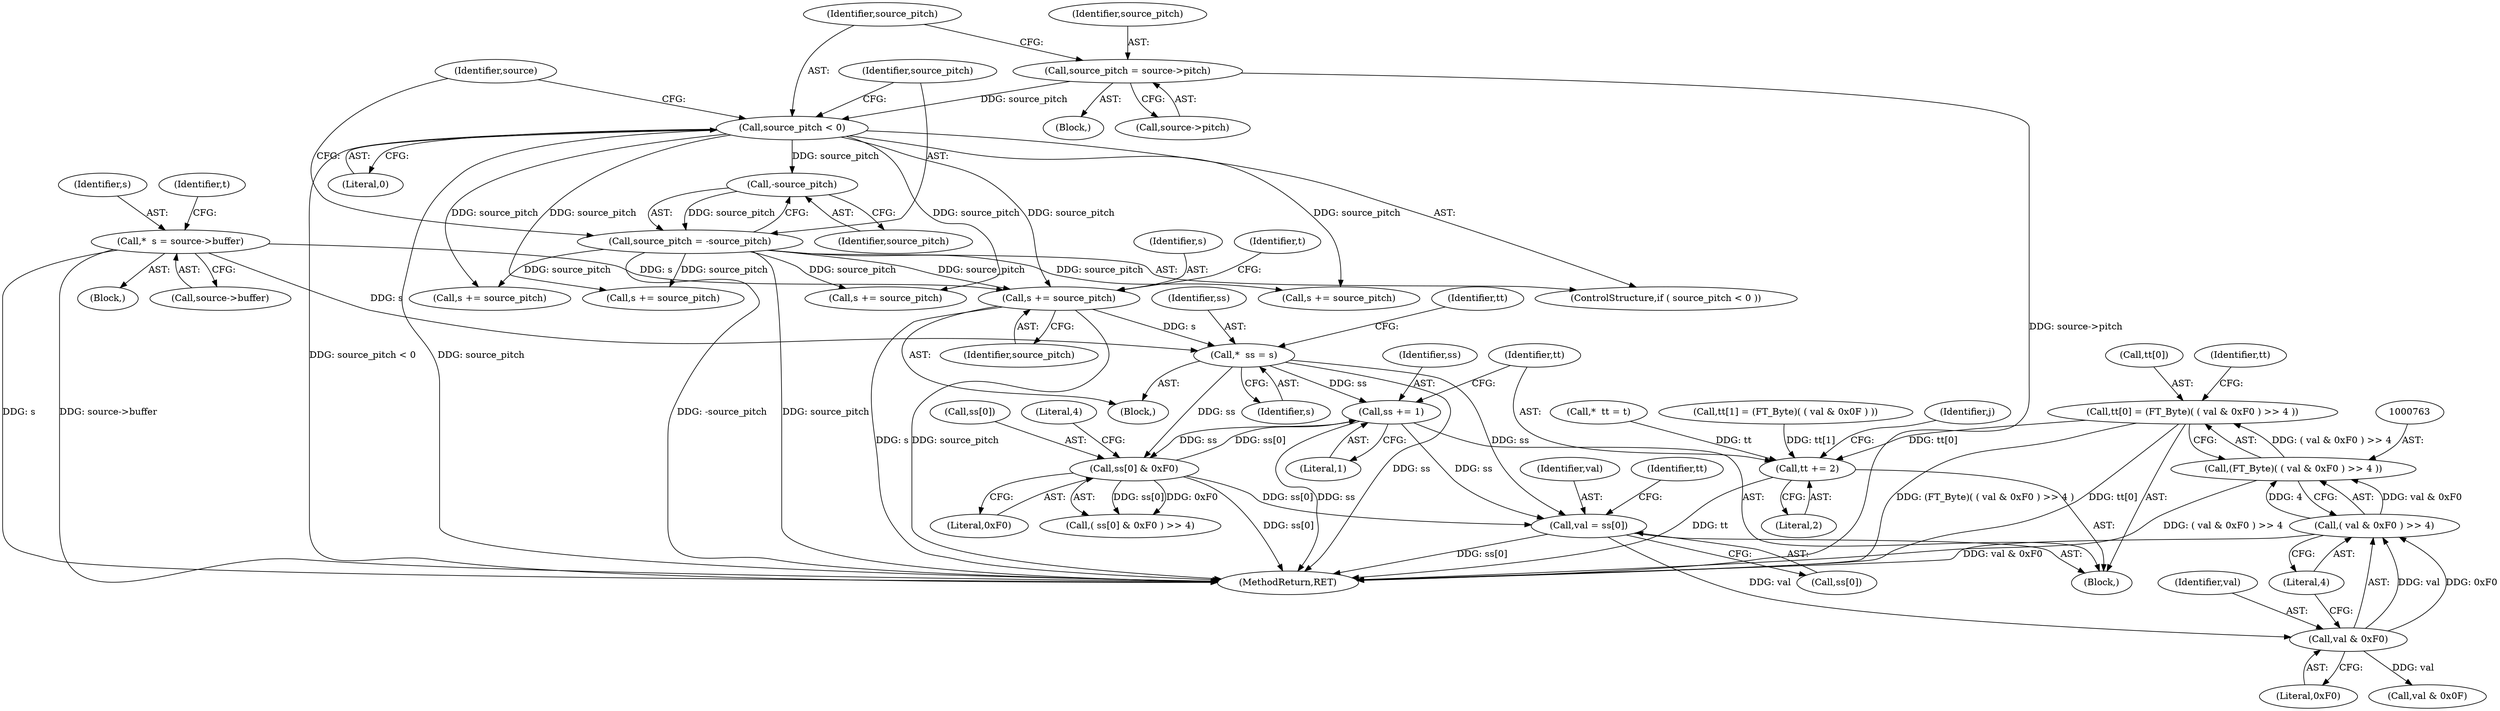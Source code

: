 digraph "0_savannah_b3500af717010137046ec4076d1e1c0641e33727@array" {
"1000758" [label="(Call,tt[0] = (FT_Byte)( ( val & 0xF0 ) >> 4 ))"];
"1000762" [label="(Call,(FT_Byte)( ( val & 0xF0 ) >> 4 ))"];
"1000764" [label="(Call,( val & 0xF0 ) >> 4)"];
"1000765" [label="(Call,val & 0xF0)"];
"1000753" [label="(Call,val = ss[0])"];
"1000730" [label="(Call,*  ss = s)"];
"1000700" [label="(Call,*  s = source->buffer)"];
"1000803" [label="(Call,s += source_pitch)"];
"1000275" [label="(Call,source_pitch < 0)"];
"1000269" [label="(Call,source_pitch = source->pitch)"];
"1000278" [label="(Call,source_pitch = -source_pitch)"];
"1000280" [label="(Call,-source_pitch)"];
"1000797" [label="(Call,ss[0] & 0xF0)"];
"1000778" [label="(Call,ss += 1)"];
"1000781" [label="(Call,tt += 2)"];
"1000269" [label="(Call,source_pitch = source->pitch)"];
"1000730" [label="(Call,*  ss = s)"];
"1000797" [label="(Call,ss[0] & 0xF0)"];
"1000765" [label="(Call,val & 0xF0)"];
"1000731" [label="(Identifier,ss)"];
"1000274" [label="(ControlStructure,if ( source_pitch < 0 ))"];
"1000751" [label="(Block,)"];
"1000735" [label="(Identifier,tt)"];
"1000698" [label="(Block,)"];
"1000702" [label="(Call,source->buffer)"];
"1000280" [label="(Call,-source_pitch)"];
"1000783" [label="(Literal,2)"];
"1000758" [label="(Call,tt[0] = (FT_Byte)( ( val & 0xF0 ) >> 4 ))"];
"1000110" [label="(Block,)"];
"1000701" [label="(Identifier,s)"];
"1000732" [label="(Identifier,s)"];
"1000275" [label="(Call,source_pitch < 0)"];
"1000764" [label="(Call,( val & 0xF0 ) >> 4)"];
"1000278" [label="(Call,source_pitch = -source_pitch)"];
"1000767" [label="(Literal,0xF0)"];
"1000798" [label="(Call,ss[0])"];
"1000271" [label="(Call,source->pitch)"];
"1000768" [label="(Literal,4)"];
"1000804" [label="(Identifier,s)"];
"1000779" [label="(Identifier,ss)"];
"1000270" [label="(Identifier,source_pitch)"];
"1000775" [label="(Call,val & 0x0F)"];
"1000778" [label="(Call,ss += 1)"];
"1000277" [label="(Literal,0)"];
"1000803" [label="(Call,s += source_pitch)"];
"1000750" [label="(Identifier,j)"];
"1000782" [label="(Identifier,tt)"];
"1000805" [label="(Identifier,source_pitch)"];
"1000284" [label="(Identifier,source)"];
"1000754" [label="(Identifier,val)"];
"1000885" [label="(MethodReturn,RET)"];
"1000276" [label="(Identifier,source_pitch)"];
"1000281" [label="(Identifier,source_pitch)"];
"1000734" [label="(Call,*  tt = t)"];
"1000707" [label="(Identifier,t)"];
"1000875" [label="(Call,s += source_pitch)"];
"1000700" [label="(Call,*  s = source->buffer)"];
"1000802" [label="(Literal,4)"];
"1000807" [label="(Identifier,t)"];
"1000760" [label="(Identifier,tt)"];
"1000690" [label="(Call,s += source_pitch)"];
"1000801" [label="(Literal,0xF0)"];
"1000755" [label="(Call,ss[0])"];
"1000766" [label="(Identifier,val)"];
"1000759" [label="(Call,tt[0])"];
"1000781" [label="(Call,tt += 2)"];
"1000762" [label="(Call,(FT_Byte)( ( val & 0xF0 ) >> 4 ))"];
"1000481" [label="(Call,s += source_pitch)"];
"1000728" [label="(Block,)"];
"1000771" [label="(Identifier,tt)"];
"1000279" [label="(Identifier,source_pitch)"];
"1000796" [label="(Call,( ss[0] & 0xF0 ) >> 4)"];
"1000780" [label="(Literal,1)"];
"1000753" [label="(Call,val = ss[0])"];
"1000532" [label="(Call,s += source_pitch)"];
"1000769" [label="(Call,tt[1] = (FT_Byte)( ( val & 0x0F ) ))"];
"1000758" -> "1000751"  [label="AST: "];
"1000758" -> "1000762"  [label="CFG: "];
"1000759" -> "1000758"  [label="AST: "];
"1000762" -> "1000758"  [label="AST: "];
"1000771" -> "1000758"  [label="CFG: "];
"1000758" -> "1000885"  [label="DDG: (FT_Byte)( ( val & 0xF0 ) >> 4 )"];
"1000758" -> "1000885"  [label="DDG: tt[0]"];
"1000762" -> "1000758"  [label="DDG: ( val & 0xF0 ) >> 4"];
"1000758" -> "1000781"  [label="DDG: tt[0]"];
"1000762" -> "1000764"  [label="CFG: "];
"1000763" -> "1000762"  [label="AST: "];
"1000764" -> "1000762"  [label="AST: "];
"1000762" -> "1000885"  [label="DDG: ( val & 0xF0 ) >> 4"];
"1000764" -> "1000762"  [label="DDG: val & 0xF0"];
"1000764" -> "1000762"  [label="DDG: 4"];
"1000764" -> "1000768"  [label="CFG: "];
"1000765" -> "1000764"  [label="AST: "];
"1000768" -> "1000764"  [label="AST: "];
"1000764" -> "1000885"  [label="DDG: val & 0xF0"];
"1000765" -> "1000764"  [label="DDG: val"];
"1000765" -> "1000764"  [label="DDG: 0xF0"];
"1000765" -> "1000767"  [label="CFG: "];
"1000766" -> "1000765"  [label="AST: "];
"1000767" -> "1000765"  [label="AST: "];
"1000768" -> "1000765"  [label="CFG: "];
"1000753" -> "1000765"  [label="DDG: val"];
"1000765" -> "1000775"  [label="DDG: val"];
"1000753" -> "1000751"  [label="AST: "];
"1000753" -> "1000755"  [label="CFG: "];
"1000754" -> "1000753"  [label="AST: "];
"1000755" -> "1000753"  [label="AST: "];
"1000760" -> "1000753"  [label="CFG: "];
"1000753" -> "1000885"  [label="DDG: ss[0]"];
"1000730" -> "1000753"  [label="DDG: ss"];
"1000797" -> "1000753"  [label="DDG: ss[0]"];
"1000778" -> "1000753"  [label="DDG: ss"];
"1000730" -> "1000728"  [label="AST: "];
"1000730" -> "1000732"  [label="CFG: "];
"1000731" -> "1000730"  [label="AST: "];
"1000732" -> "1000730"  [label="AST: "];
"1000735" -> "1000730"  [label="CFG: "];
"1000730" -> "1000885"  [label="DDG: ss"];
"1000700" -> "1000730"  [label="DDG: s"];
"1000803" -> "1000730"  [label="DDG: s"];
"1000730" -> "1000778"  [label="DDG: ss"];
"1000730" -> "1000797"  [label="DDG: ss"];
"1000700" -> "1000698"  [label="AST: "];
"1000700" -> "1000702"  [label="CFG: "];
"1000701" -> "1000700"  [label="AST: "];
"1000702" -> "1000700"  [label="AST: "];
"1000707" -> "1000700"  [label="CFG: "];
"1000700" -> "1000885"  [label="DDG: s"];
"1000700" -> "1000885"  [label="DDG: source->buffer"];
"1000700" -> "1000803"  [label="DDG: s"];
"1000803" -> "1000728"  [label="AST: "];
"1000803" -> "1000805"  [label="CFG: "];
"1000804" -> "1000803"  [label="AST: "];
"1000805" -> "1000803"  [label="AST: "];
"1000807" -> "1000803"  [label="CFG: "];
"1000803" -> "1000885"  [label="DDG: source_pitch"];
"1000803" -> "1000885"  [label="DDG: s"];
"1000275" -> "1000803"  [label="DDG: source_pitch"];
"1000278" -> "1000803"  [label="DDG: source_pitch"];
"1000275" -> "1000274"  [label="AST: "];
"1000275" -> "1000277"  [label="CFG: "];
"1000276" -> "1000275"  [label="AST: "];
"1000277" -> "1000275"  [label="AST: "];
"1000279" -> "1000275"  [label="CFG: "];
"1000284" -> "1000275"  [label="CFG: "];
"1000275" -> "1000885"  [label="DDG: source_pitch < 0"];
"1000275" -> "1000885"  [label="DDG: source_pitch"];
"1000269" -> "1000275"  [label="DDG: source_pitch"];
"1000275" -> "1000280"  [label="DDG: source_pitch"];
"1000275" -> "1000481"  [label="DDG: source_pitch"];
"1000275" -> "1000532"  [label="DDG: source_pitch"];
"1000275" -> "1000690"  [label="DDG: source_pitch"];
"1000275" -> "1000875"  [label="DDG: source_pitch"];
"1000269" -> "1000110"  [label="AST: "];
"1000269" -> "1000271"  [label="CFG: "];
"1000270" -> "1000269"  [label="AST: "];
"1000271" -> "1000269"  [label="AST: "];
"1000276" -> "1000269"  [label="CFG: "];
"1000269" -> "1000885"  [label="DDG: source->pitch"];
"1000278" -> "1000274"  [label="AST: "];
"1000278" -> "1000280"  [label="CFG: "];
"1000279" -> "1000278"  [label="AST: "];
"1000280" -> "1000278"  [label="AST: "];
"1000284" -> "1000278"  [label="CFG: "];
"1000278" -> "1000885"  [label="DDG: -source_pitch"];
"1000278" -> "1000885"  [label="DDG: source_pitch"];
"1000280" -> "1000278"  [label="DDG: source_pitch"];
"1000278" -> "1000481"  [label="DDG: source_pitch"];
"1000278" -> "1000532"  [label="DDG: source_pitch"];
"1000278" -> "1000690"  [label="DDG: source_pitch"];
"1000278" -> "1000875"  [label="DDG: source_pitch"];
"1000280" -> "1000281"  [label="CFG: "];
"1000281" -> "1000280"  [label="AST: "];
"1000797" -> "1000796"  [label="AST: "];
"1000797" -> "1000801"  [label="CFG: "];
"1000798" -> "1000797"  [label="AST: "];
"1000801" -> "1000797"  [label="AST: "];
"1000802" -> "1000797"  [label="CFG: "];
"1000797" -> "1000885"  [label="DDG: ss[0]"];
"1000797" -> "1000778"  [label="DDG: ss[0]"];
"1000797" -> "1000796"  [label="DDG: ss[0]"];
"1000797" -> "1000796"  [label="DDG: 0xF0"];
"1000778" -> "1000797"  [label="DDG: ss"];
"1000778" -> "1000751"  [label="AST: "];
"1000778" -> "1000780"  [label="CFG: "];
"1000779" -> "1000778"  [label="AST: "];
"1000780" -> "1000778"  [label="AST: "];
"1000782" -> "1000778"  [label="CFG: "];
"1000778" -> "1000885"  [label="DDG: ss"];
"1000781" -> "1000751"  [label="AST: "];
"1000781" -> "1000783"  [label="CFG: "];
"1000782" -> "1000781"  [label="AST: "];
"1000783" -> "1000781"  [label="AST: "];
"1000750" -> "1000781"  [label="CFG: "];
"1000781" -> "1000885"  [label="DDG: tt"];
"1000734" -> "1000781"  [label="DDG: tt"];
"1000769" -> "1000781"  [label="DDG: tt[1]"];
}

